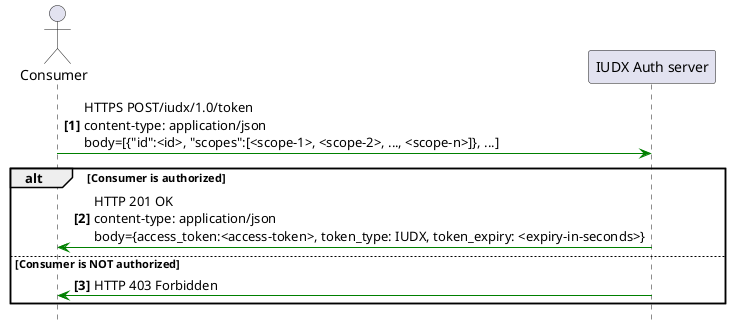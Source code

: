 @startuml
hide footbox

autonumber "<b>[0]"

actor "Consumer" as c

participant "IUDX Auth server" as auth


c -[#green]> auth : HTTPS POST/iudx/1.0/token\ncontent-type: application/json\nbody=[{"id":<id>, "scopes":[<scope-1>, <scope-2>, ..., <scope-n>]}, ...]

alt Consumer is authorized
    auth -[#green]> c : HTTP 201 OK\ncontent-type: application/json\nbody={access_token:<access-token>, token_type: IUDX, token_expiry: <expiry-in-seconds>}

else Consumer is NOT authorized
    auth -[#green]> c : HTTP 403 Forbidden
end

@enduml
